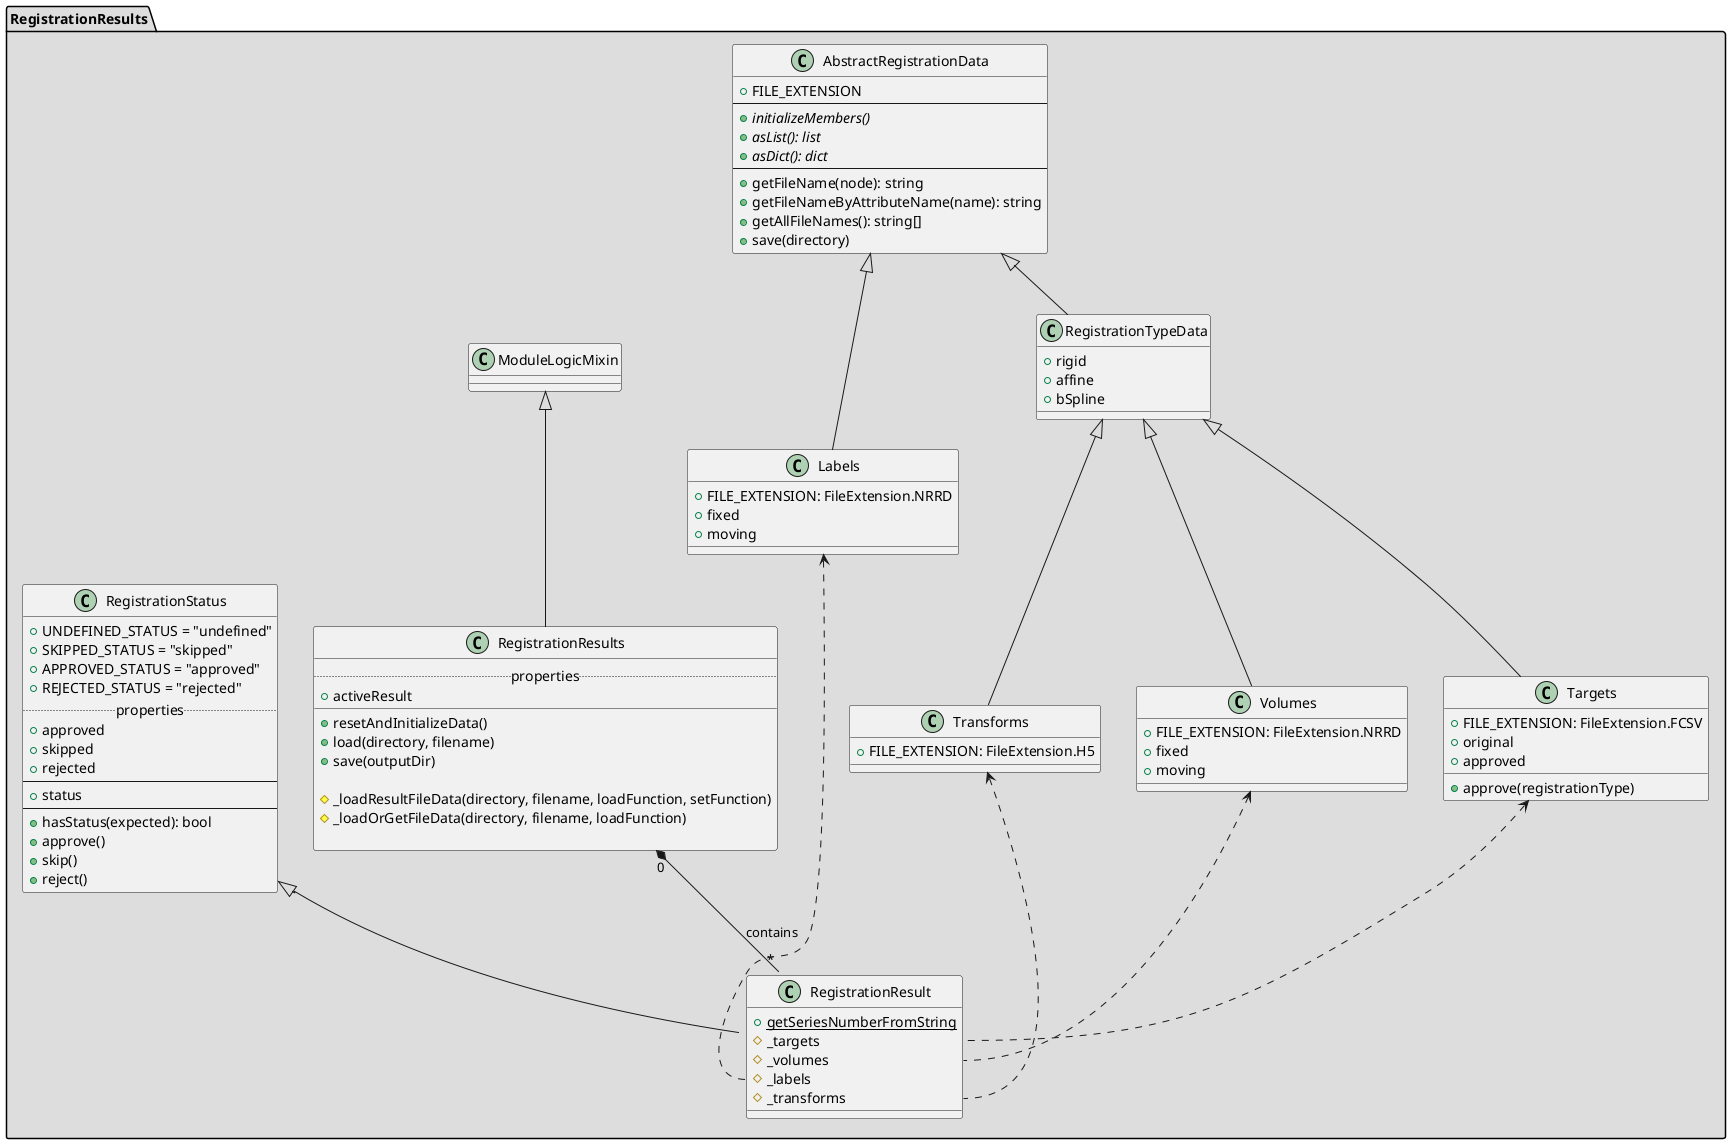 @startuml

package "RegistrationResults" #DDDDDD {

  class RegistrationResults {
    .. properties ..
    + activeResult
    __
    + resetAndInitializeData()
    + load(directory, filename)
    + save(outputDir)

    # _loadResultFileData(directory, filename, loadFunction, setFunction)
    # _loadOrGetFileData(directory, filename, loadFunction)

  }

  ModuleLogicMixin <|-- RegistrationResults

  class RegistrationStatus {
    + UNDEFINED_STATUS = "undefined"
    + SKIPPED_STATUS = "skipped"
    + APPROVED_STATUS = "approved"
    + REJECTED_STATUS = "rejected"
    .. properties ..
    + approved
    + skipped
    + rejected
    --
    + status
    --
    + hasStatus(expected): bool
    + approve()
    + skip()
    + reject()
  }

  class RegistrationResult {
    + {static} getSeriesNumberFromString
    # _targets
    # _volumes
    # _labels
    # _transforms
  }

  RegistrationStatus <|-- RegistrationResult
  RegistrationResults "0" *-- "*" RegistrationResult : contains

  class AbstractRegistrationData {
    + FILE_EXTENSION
    --
    + {abstract} initializeMembers()
    + {abstract} asList(): list
    + {abstract} asDict(): dict
    --
    + getFileName(node): string
    + getFileNameByAttributeName(name): string
    + getAllFileNames(): string[]
    + save(directory)
  }

  AbstractRegistrationData <|-- RegistrationTypeData

  class RegistrationTypeData {
    + rigid
    + affine
    + bSpline
  }

  class Labels {
    + FILE_EXTENSION: FileExtension.NRRD
    + fixed
    + moving
  }

  class Volumes {
    + FILE_EXTENSION: FileExtension.NRRD
    + fixed
    + moving
  }

  class Transforms {
    + FILE_EXTENSION: FileExtension.H5
  }

  class Targets {
    + FILE_EXTENSION: FileExtension.FCSV
    + original
    + approved
    + approve(registrationType)
  }

  AbstractRegistrationData <|-- Labels
  RegistrationTypeData <|-- Volumes
  RegistrationTypeData <|-- Transforms
  RegistrationTypeData <|-- Targets

  Volumes <.. RegistrationResult::_volumes
  Targets <.. RegistrationResult::_targets
  Labels <.. RegistrationResult::_labels
  Transforms <.. RegistrationResult::_transforms
}

@enduml